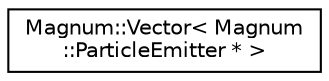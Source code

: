 digraph "圖形化之類別階層"
{
  edge [fontname="Helvetica",fontsize="10",labelfontname="Helvetica",labelfontsize="10"];
  node [fontname="Helvetica",fontsize="10",shape=record];
  rankdir="LR";
  Node1 [label="Magnum::Vector\< Magnum\l::ParticleEmitter * \>",height=0.2,width=0.4,color="black", fillcolor="white", style="filled",URL="$class_magnum_1_1_vector.html"];
}
